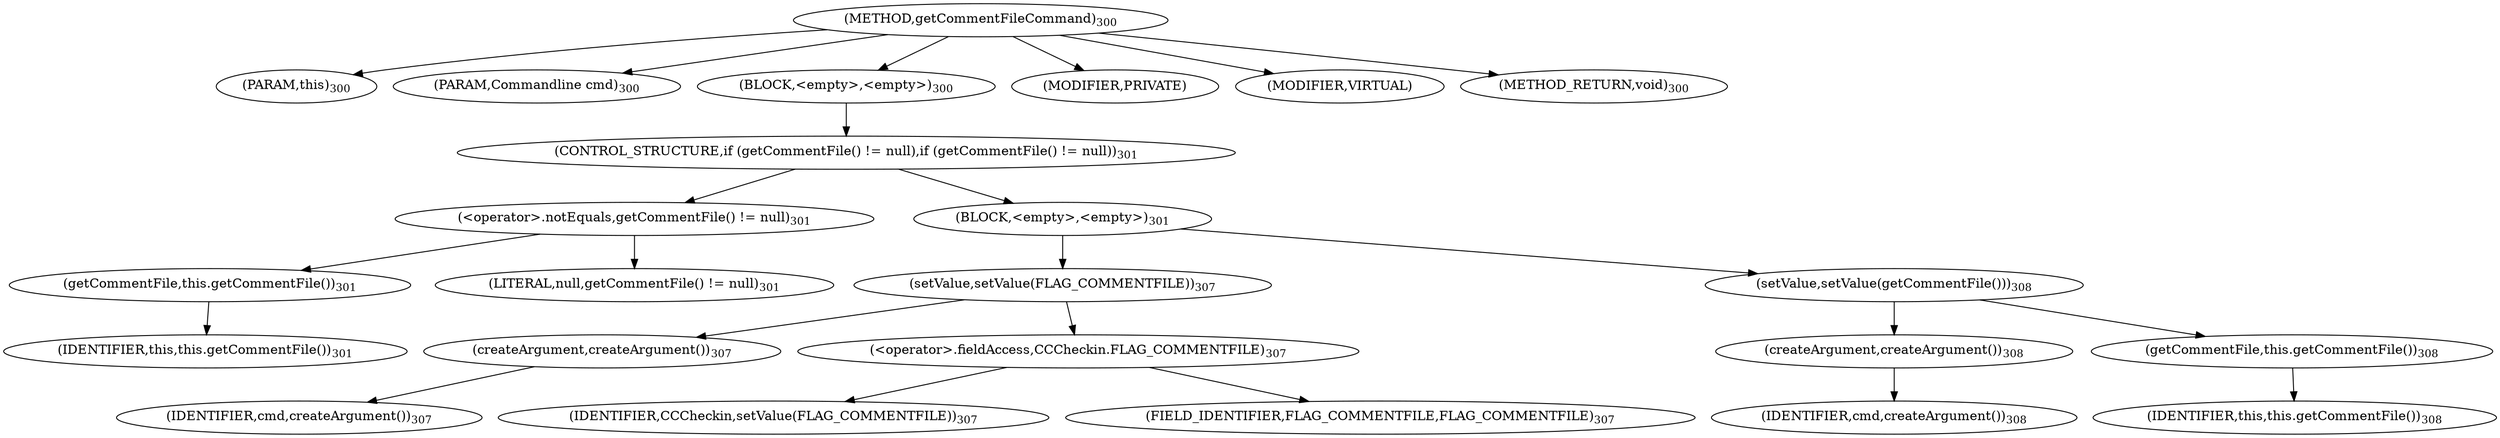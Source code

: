 digraph "getCommentFileCommand" {  
"362" [label = <(METHOD,getCommentFileCommand)<SUB>300</SUB>> ]
"31" [label = <(PARAM,this)<SUB>300</SUB>> ]
"363" [label = <(PARAM,Commandline cmd)<SUB>300</SUB>> ]
"364" [label = <(BLOCK,&lt;empty&gt;,&lt;empty&gt;)<SUB>300</SUB>> ]
"365" [label = <(CONTROL_STRUCTURE,if (getCommentFile() != null),if (getCommentFile() != null))<SUB>301</SUB>> ]
"366" [label = <(&lt;operator&gt;.notEquals,getCommentFile() != null)<SUB>301</SUB>> ]
"367" [label = <(getCommentFile,this.getCommentFile())<SUB>301</SUB>> ]
"30" [label = <(IDENTIFIER,this,this.getCommentFile())<SUB>301</SUB>> ]
"368" [label = <(LITERAL,null,getCommentFile() != null)<SUB>301</SUB>> ]
"369" [label = <(BLOCK,&lt;empty&gt;,&lt;empty&gt;)<SUB>301</SUB>> ]
"370" [label = <(setValue,setValue(FLAG_COMMENTFILE))<SUB>307</SUB>> ]
"371" [label = <(createArgument,createArgument())<SUB>307</SUB>> ]
"372" [label = <(IDENTIFIER,cmd,createArgument())<SUB>307</SUB>> ]
"373" [label = <(&lt;operator&gt;.fieldAccess,CCCheckin.FLAG_COMMENTFILE)<SUB>307</SUB>> ]
"374" [label = <(IDENTIFIER,CCCheckin,setValue(FLAG_COMMENTFILE))<SUB>307</SUB>> ]
"375" [label = <(FIELD_IDENTIFIER,FLAG_COMMENTFILE,FLAG_COMMENTFILE)<SUB>307</SUB>> ]
"376" [label = <(setValue,setValue(getCommentFile()))<SUB>308</SUB>> ]
"377" [label = <(createArgument,createArgument())<SUB>308</SUB>> ]
"378" [label = <(IDENTIFIER,cmd,createArgument())<SUB>308</SUB>> ]
"379" [label = <(getCommentFile,this.getCommentFile())<SUB>308</SUB>> ]
"32" [label = <(IDENTIFIER,this,this.getCommentFile())<SUB>308</SUB>> ]
"380" [label = <(MODIFIER,PRIVATE)> ]
"381" [label = <(MODIFIER,VIRTUAL)> ]
"382" [label = <(METHOD_RETURN,void)<SUB>300</SUB>> ]
  "362" -> "31" 
  "362" -> "363" 
  "362" -> "364" 
  "362" -> "380" 
  "362" -> "381" 
  "362" -> "382" 
  "364" -> "365" 
  "365" -> "366" 
  "365" -> "369" 
  "366" -> "367" 
  "366" -> "368" 
  "367" -> "30" 
  "369" -> "370" 
  "369" -> "376" 
  "370" -> "371" 
  "370" -> "373" 
  "371" -> "372" 
  "373" -> "374" 
  "373" -> "375" 
  "376" -> "377" 
  "376" -> "379" 
  "377" -> "378" 
  "379" -> "32" 
}

